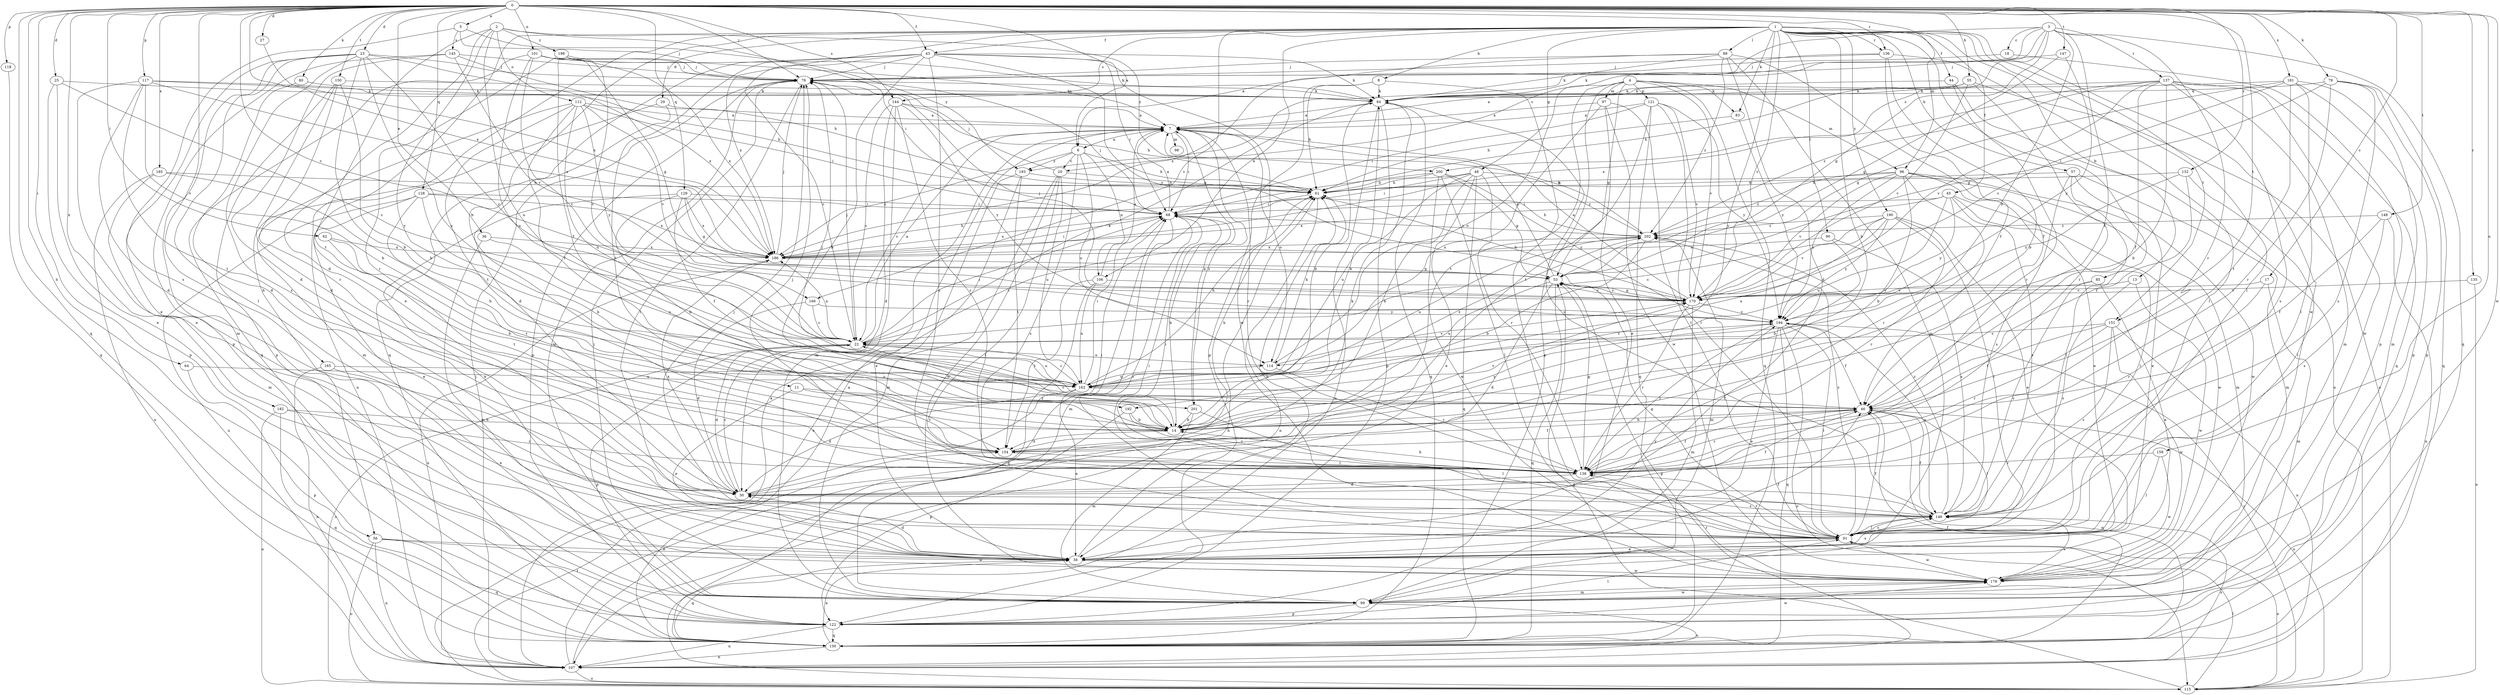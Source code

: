 strict digraph  {
0;
1;
2;
3;
4;
5;
6;
7;
8;
11;
13;
14;
17;
18;
20;
22;
23;
25;
27;
29;
30;
36;
38;
43;
44;
45;
46;
48;
53;
55;
56;
57;
61;
62;
64;
68;
76;
79;
80;
83;
84;
85;
89;
90;
91;
96;
97;
98;
99;
101;
106;
107;
112;
114;
115;
117;
118;
121;
122;
128;
129;
130;
132;
135;
136;
137;
138;
144;
145;
146;
147;
148;
150;
151;
154;
158;
162;
165;
166;
170;
178;
181;
182;
185;
186;
190;
192;
193;
194;
198;
200;
201;
202;
0 -> 5  [label=a];
0 -> 6  [label=a];
0 -> 17  [label=c];
0 -> 23  [label=d];
0 -> 25  [label=d];
0 -> 27  [label=d];
0 -> 36  [label=e];
0 -> 43  [label=f];
0 -> 55  [label=h];
0 -> 56  [label=h];
0 -> 62  [label=i];
0 -> 64  [label=i];
0 -> 76  [label=j];
0 -> 79  [label=k];
0 -> 80  [label=k];
0 -> 96  [label=m];
0 -> 101  [label=n];
0 -> 117  [label=p];
0 -> 118  [label=p];
0 -> 128  [label=q];
0 -> 129  [label=q];
0 -> 130  [label=q];
0 -> 132  [label=r];
0 -> 135  [label=r];
0 -> 136  [label=r];
0 -> 144  [label=s];
0 -> 147  [label=t];
0 -> 148  [label=t];
0 -> 150  [label=t];
0 -> 151  [label=t];
0 -> 158  [label=u];
0 -> 165  [label=v];
0 -> 166  [label=v];
0 -> 178  [label=w];
0 -> 181  [label=x];
0 -> 182  [label=x];
0 -> 185  [label=x];
0 -> 186  [label=x];
1 -> 8  [label=b];
1 -> 11  [label=b];
1 -> 13  [label=b];
1 -> 14  [label=b];
1 -> 29  [label=d];
1 -> 38  [label=e];
1 -> 43  [label=f];
1 -> 44  [label=f];
1 -> 45  [label=f];
1 -> 48  [label=g];
1 -> 56  [label=h];
1 -> 57  [label=h];
1 -> 83  [label=k];
1 -> 85  [label=l];
1 -> 89  [label=l];
1 -> 90  [label=l];
1 -> 91  [label=l];
1 -> 106  [label=n];
1 -> 136  [label=r];
1 -> 144  [label=s];
1 -> 151  [label=t];
1 -> 166  [label=v];
1 -> 170  [label=v];
1 -> 178  [label=w];
1 -> 186  [label=x];
1 -> 190  [label=y];
1 -> 192  [label=y];
2 -> 30  [label=d];
2 -> 68  [label=i];
2 -> 112  [label=o];
2 -> 154  [label=t];
2 -> 162  [label=u];
2 -> 192  [label=y];
2 -> 198  [label=z];
2 -> 200  [label=z];
3 -> 6  [label=a];
3 -> 18  [label=c];
3 -> 20  [label=c];
3 -> 46  [label=f];
3 -> 53  [label=g];
3 -> 114  [label=o];
3 -> 130  [label=q];
3 -> 137  [label=r];
3 -> 138  [label=r];
3 -> 193  [label=y];
3 -> 200  [label=z];
4 -> 53  [label=g];
4 -> 83  [label=k];
4 -> 96  [label=m];
4 -> 97  [label=m];
4 -> 114  [label=o];
4 -> 121  [label=p];
4 -> 122  [label=p];
4 -> 130  [label=q];
4 -> 154  [label=t];
4 -> 170  [label=v];
5 -> 76  [label=j];
5 -> 145  [label=s];
5 -> 146  [label=s];
5 -> 193  [label=y];
6 -> 20  [label=c];
6 -> 61  [label=h];
6 -> 106  [label=n];
6 -> 114  [label=o];
6 -> 146  [label=s];
6 -> 186  [label=x];
6 -> 193  [label=y];
7 -> 6  [label=a];
7 -> 22  [label=c];
7 -> 68  [label=i];
7 -> 98  [label=m];
7 -> 114  [label=o];
7 -> 138  [label=r];
7 -> 201  [label=z];
8 -> 61  [label=h];
8 -> 84  [label=k];
8 -> 91  [label=l];
8 -> 122  [label=p];
11 -> 38  [label=e];
11 -> 154  [label=t];
11 -> 201  [label=z];
13 -> 146  [label=s];
13 -> 170  [label=v];
13 -> 178  [label=w];
14 -> 22  [label=c];
14 -> 84  [label=k];
14 -> 154  [label=t];
14 -> 170  [label=v];
14 -> 194  [label=y];
17 -> 99  [label=m];
17 -> 138  [label=r];
17 -> 170  [label=v];
18 -> 76  [label=j];
18 -> 122  [label=p];
20 -> 61  [label=h];
20 -> 76  [label=j];
20 -> 91  [label=l];
20 -> 99  [label=m];
20 -> 162  [label=u];
20 -> 178  [label=w];
22 -> 7  [label=a];
22 -> 30  [label=d];
22 -> 68  [label=i];
22 -> 76  [label=j];
22 -> 84  [label=k];
22 -> 114  [label=o];
22 -> 115  [label=o];
22 -> 122  [label=p];
22 -> 162  [label=u];
22 -> 186  [label=x];
23 -> 14  [label=b];
23 -> 22  [label=c];
23 -> 38  [label=e];
23 -> 76  [label=j];
23 -> 91  [label=l];
23 -> 99  [label=m];
23 -> 146  [label=s];
23 -> 162  [label=u];
23 -> 186  [label=x];
25 -> 22  [label=c];
25 -> 38  [label=e];
25 -> 84  [label=k];
25 -> 122  [label=p];
27 -> 186  [label=x];
29 -> 7  [label=a];
29 -> 30  [label=d];
29 -> 107  [label=n];
30 -> 22  [label=c];
30 -> 46  [label=f];
30 -> 68  [label=i];
30 -> 84  [label=k];
30 -> 146  [label=s];
30 -> 186  [label=x];
36 -> 99  [label=m];
36 -> 162  [label=u];
36 -> 186  [label=x];
38 -> 30  [label=d];
38 -> 46  [label=f];
38 -> 61  [label=h];
38 -> 130  [label=q];
38 -> 146  [label=s];
38 -> 178  [label=w];
38 -> 194  [label=y];
43 -> 14  [label=b];
43 -> 22  [label=c];
43 -> 68  [label=i];
43 -> 76  [label=j];
43 -> 84  [label=k];
43 -> 130  [label=q];
43 -> 146  [label=s];
43 -> 154  [label=t];
43 -> 170  [label=v];
43 -> 178  [label=w];
44 -> 84  [label=k];
44 -> 115  [label=o];
44 -> 138  [label=r];
45 -> 68  [label=i];
45 -> 91  [label=l];
45 -> 146  [label=s];
45 -> 162  [label=u];
45 -> 178  [label=w];
45 -> 186  [label=x];
45 -> 194  [label=y];
46 -> 14  [label=b];
46 -> 76  [label=j];
46 -> 91  [label=l];
46 -> 115  [label=o];
46 -> 130  [label=q];
46 -> 138  [label=r];
48 -> 14  [label=b];
48 -> 38  [label=e];
48 -> 61  [label=h];
48 -> 68  [label=i];
48 -> 130  [label=q];
48 -> 138  [label=r];
48 -> 162  [label=u];
48 -> 202  [label=z];
53 -> 7  [label=a];
53 -> 30  [label=d];
53 -> 130  [label=q];
53 -> 162  [label=u];
53 -> 170  [label=v];
55 -> 7  [label=a];
55 -> 61  [label=h];
55 -> 84  [label=k];
55 -> 115  [label=o];
55 -> 138  [label=r];
55 -> 170  [label=v];
56 -> 38  [label=e];
56 -> 107  [label=n];
56 -> 115  [label=o];
56 -> 130  [label=q];
56 -> 178  [label=w];
57 -> 38  [label=e];
57 -> 61  [label=h];
57 -> 91  [label=l];
57 -> 99  [label=m];
57 -> 146  [label=s];
61 -> 68  [label=i];
61 -> 107  [label=n];
62 -> 14  [label=b];
62 -> 154  [label=t];
62 -> 186  [label=x];
64 -> 122  [label=p];
64 -> 162  [label=u];
68 -> 7  [label=a];
68 -> 14  [label=b];
68 -> 76  [label=j];
68 -> 99  [label=m];
68 -> 186  [label=x];
68 -> 202  [label=z];
76 -> 84  [label=k];
76 -> 91  [label=l];
76 -> 99  [label=m];
76 -> 122  [label=p];
79 -> 53  [label=g];
79 -> 84  [label=k];
79 -> 122  [label=p];
79 -> 130  [label=q];
79 -> 138  [label=r];
79 -> 146  [label=s];
80 -> 30  [label=d];
80 -> 84  [label=k];
83 -> 61  [label=h];
83 -> 194  [label=y];
84 -> 7  [label=a];
84 -> 14  [label=b];
84 -> 115  [label=o];
84 -> 122  [label=p];
84 -> 130  [label=q];
84 -> 146  [label=s];
85 -> 38  [label=e];
85 -> 146  [label=s];
85 -> 170  [label=v];
89 -> 30  [label=d];
89 -> 46  [label=f];
89 -> 76  [label=j];
89 -> 84  [label=k];
89 -> 99  [label=m];
89 -> 186  [label=x];
89 -> 202  [label=z];
90 -> 14  [label=b];
90 -> 146  [label=s];
90 -> 186  [label=x];
91 -> 38  [label=e];
91 -> 46  [label=f];
91 -> 53  [label=g];
91 -> 68  [label=i];
91 -> 76  [label=j];
91 -> 115  [label=o];
91 -> 138  [label=r];
91 -> 146  [label=s];
91 -> 178  [label=w];
91 -> 202  [label=z];
96 -> 14  [label=b];
96 -> 38  [label=e];
96 -> 61  [label=h];
96 -> 99  [label=m];
96 -> 138  [label=r];
96 -> 170  [label=v];
96 -> 178  [label=w];
96 -> 194  [label=y];
96 -> 202  [label=z];
97 -> 7  [label=a];
97 -> 38  [label=e];
97 -> 91  [label=l];
97 -> 162  [label=u];
97 -> 178  [label=w];
99 -> 76  [label=j];
99 -> 107  [label=n];
99 -> 122  [label=p];
99 -> 178  [label=w];
101 -> 22  [label=c];
101 -> 53  [label=g];
101 -> 76  [label=j];
101 -> 84  [label=k];
101 -> 130  [label=q];
101 -> 162  [label=u];
101 -> 186  [label=x];
106 -> 7  [label=a];
106 -> 130  [label=q];
106 -> 154  [label=t];
106 -> 162  [label=u];
106 -> 170  [label=v];
107 -> 7  [label=a];
107 -> 53  [label=g];
107 -> 61  [label=h];
107 -> 68  [label=i];
107 -> 76  [label=j];
107 -> 115  [label=o];
107 -> 146  [label=s];
112 -> 7  [label=a];
112 -> 46  [label=f];
112 -> 68  [label=i];
112 -> 99  [label=m];
112 -> 154  [label=t];
112 -> 162  [label=u];
112 -> 170  [label=v];
112 -> 194  [label=y];
114 -> 61  [label=h];
114 -> 138  [label=r];
114 -> 162  [label=u];
114 -> 170  [label=v];
115 -> 53  [label=g];
115 -> 91  [label=l];
115 -> 154  [label=t];
115 -> 194  [label=y];
117 -> 14  [label=b];
117 -> 30  [label=d];
117 -> 38  [label=e];
117 -> 61  [label=h];
117 -> 84  [label=k];
117 -> 154  [label=t];
117 -> 186  [label=x];
118 -> 130  [label=q];
121 -> 7  [label=a];
121 -> 68  [label=i];
121 -> 91  [label=l];
121 -> 130  [label=q];
121 -> 154  [label=t];
121 -> 170  [label=v];
121 -> 194  [label=y];
122 -> 91  [label=l];
122 -> 107  [label=n];
122 -> 130  [label=q];
122 -> 178  [label=w];
128 -> 14  [label=b];
128 -> 38  [label=e];
128 -> 68  [label=i];
128 -> 107  [label=n];
128 -> 138  [label=r];
128 -> 186  [label=x];
129 -> 14  [label=b];
129 -> 38  [label=e];
129 -> 46  [label=f];
129 -> 53  [label=g];
129 -> 68  [label=i];
129 -> 186  [label=x];
130 -> 7  [label=a];
130 -> 38  [label=e];
130 -> 46  [label=f];
130 -> 107  [label=n];
132 -> 46  [label=f];
132 -> 61  [label=h];
132 -> 91  [label=l];
132 -> 194  [label=y];
135 -> 115  [label=o];
135 -> 170  [label=v];
136 -> 14  [label=b];
136 -> 46  [label=f];
136 -> 76  [label=j];
136 -> 84  [label=k];
136 -> 91  [label=l];
137 -> 14  [label=b];
137 -> 46  [label=f];
137 -> 84  [label=k];
137 -> 99  [label=m];
137 -> 130  [label=q];
137 -> 146  [label=s];
137 -> 170  [label=v];
137 -> 178  [label=w];
137 -> 186  [label=x];
137 -> 202  [label=z];
138 -> 14  [label=b];
138 -> 30  [label=d];
138 -> 46  [label=f];
138 -> 53  [label=g];
138 -> 68  [label=i];
138 -> 76  [label=j];
144 -> 7  [label=a];
144 -> 22  [label=c];
144 -> 30  [label=d];
144 -> 61  [label=h];
144 -> 99  [label=m];
144 -> 138  [label=r];
144 -> 194  [label=y];
145 -> 30  [label=d];
145 -> 61  [label=h];
145 -> 76  [label=j];
145 -> 122  [label=p];
145 -> 170  [label=v];
146 -> 46  [label=f];
146 -> 68  [label=i];
146 -> 91  [label=l];
146 -> 202  [label=z];
147 -> 53  [label=g];
147 -> 76  [label=j];
147 -> 194  [label=y];
148 -> 46  [label=f];
148 -> 107  [label=n];
148 -> 146  [label=s];
148 -> 202  [label=z];
150 -> 14  [label=b];
150 -> 30  [label=d];
150 -> 84  [label=k];
150 -> 122  [label=p];
150 -> 138  [label=r];
151 -> 22  [label=c];
151 -> 46  [label=f];
151 -> 107  [label=n];
151 -> 138  [label=r];
151 -> 146  [label=s];
151 -> 178  [label=w];
154 -> 46  [label=f];
154 -> 61  [label=h];
154 -> 138  [label=r];
158 -> 91  [label=l];
158 -> 138  [label=r];
158 -> 178  [label=w];
162 -> 22  [label=c];
162 -> 30  [label=d];
162 -> 38  [label=e];
162 -> 46  [label=f];
162 -> 61  [label=h];
162 -> 68  [label=i];
162 -> 202  [label=z];
165 -> 38  [label=e];
165 -> 107  [label=n];
165 -> 162  [label=u];
166 -> 22  [label=c];
166 -> 30  [label=d];
166 -> 194  [label=y];
170 -> 7  [label=a];
170 -> 53  [label=g];
170 -> 61  [label=h];
170 -> 76  [label=j];
170 -> 99  [label=m];
170 -> 138  [label=r];
170 -> 194  [label=y];
178 -> 99  [label=m];
178 -> 138  [label=r];
178 -> 146  [label=s];
181 -> 53  [label=g];
181 -> 84  [label=k];
181 -> 91  [label=l];
181 -> 99  [label=m];
181 -> 122  [label=p];
181 -> 154  [label=t];
181 -> 170  [label=v];
182 -> 14  [label=b];
182 -> 115  [label=o];
182 -> 130  [label=q];
182 -> 138  [label=r];
185 -> 14  [label=b];
185 -> 61  [label=h];
185 -> 99  [label=m];
185 -> 107  [label=n];
186 -> 53  [label=g];
186 -> 61  [label=h];
186 -> 68  [label=i];
186 -> 76  [label=j];
186 -> 107  [label=n];
190 -> 22  [label=c];
190 -> 38  [label=e];
190 -> 91  [label=l];
190 -> 138  [label=r];
190 -> 162  [label=u];
190 -> 170  [label=v];
190 -> 194  [label=y];
190 -> 202  [label=z];
192 -> 14  [label=b];
192 -> 122  [label=p];
192 -> 138  [label=r];
193 -> 38  [label=e];
193 -> 61  [label=h];
193 -> 115  [label=o];
193 -> 154  [label=t];
194 -> 22  [label=c];
194 -> 38  [label=e];
194 -> 46  [label=f];
194 -> 91  [label=l];
194 -> 115  [label=o];
194 -> 130  [label=q];
194 -> 138  [label=r];
194 -> 146  [label=s];
198 -> 7  [label=a];
198 -> 22  [label=c];
198 -> 46  [label=f];
198 -> 76  [label=j];
198 -> 138  [label=r];
200 -> 53  [label=g];
200 -> 61  [label=h];
200 -> 68  [label=i];
200 -> 91  [label=l];
200 -> 178  [label=w];
200 -> 194  [label=y];
201 -> 7  [label=a];
201 -> 14  [label=b];
201 -> 91  [label=l];
201 -> 99  [label=m];
202 -> 7  [label=a];
202 -> 14  [label=b];
202 -> 22  [label=c];
202 -> 61  [label=h];
202 -> 99  [label=m];
202 -> 162  [label=u];
202 -> 186  [label=x];
}
